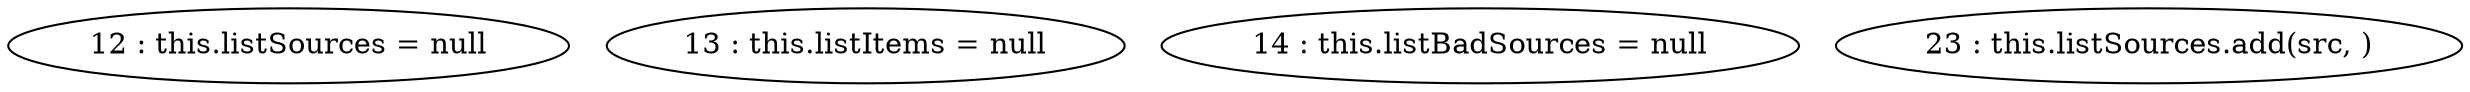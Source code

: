 digraph G {
"12 : this.listSources = null"
"13 : this.listItems = null"
"14 : this.listBadSources = null"
"23 : this.listSources.add(src, )"
}